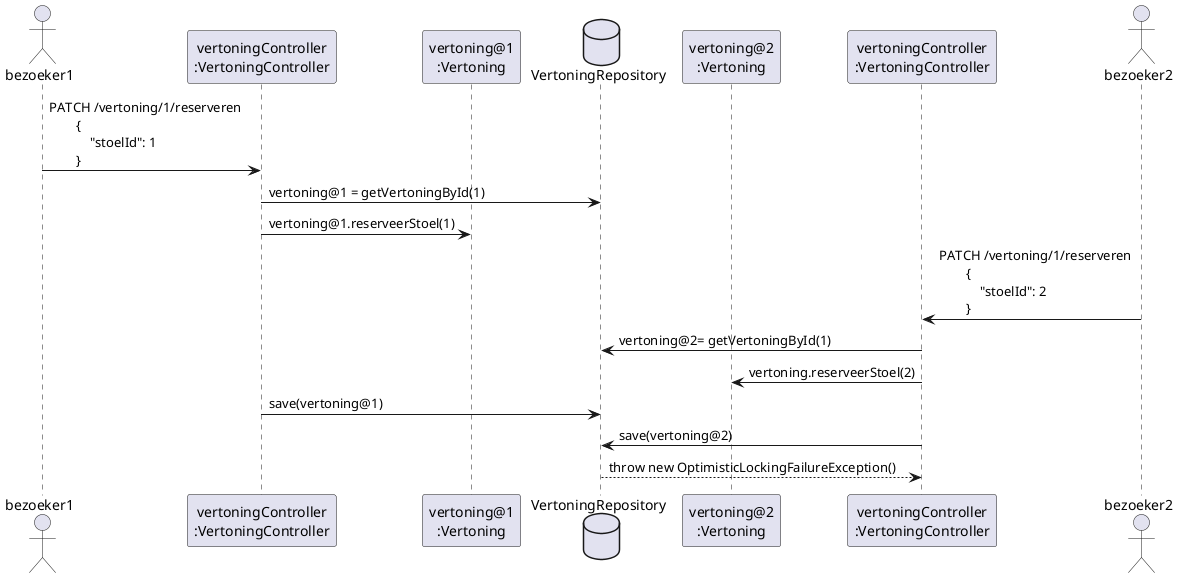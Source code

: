 @startuml

actor bezoeker1

participant "vertoningController\n:VertoningController" as vc1
participant "vertoning@1\n:Vertoning" as v1
database VertoningRepository
participant "vertoning@2\n:Vertoning" as v2
participant "vertoningController\n:VertoningController" as vc2

actor bezoeker2

bezoeker1 -> vc1: PATCH /vertoning/1/reserveren \n\
        { \n\
            "stoelId": 1 \n\
        }

vc1 -> VertoningRepository: vertoning@1 = getVertoningById(1)
vc1 -> v1: vertoning@1.reserveerStoel(1)

bezoeker2 -> vc2: PATCH /vertoning/1/reserveren \n\
        { \n\
            "stoelId": 2 \n\
        }

vc2 -> VertoningRepository: vertoning@2= getVertoningById(1)
vc2 -> v2: vertoning.reserveerStoel(2)

vc1 -> VertoningRepository: save(vertoning@1)

vc2 -> VertoningRepository: save(vertoning@2)

'note over VertoningRepository, vc2

VertoningRepository --> vc2: throw new OptimisticLockingFailureException()

@enduml